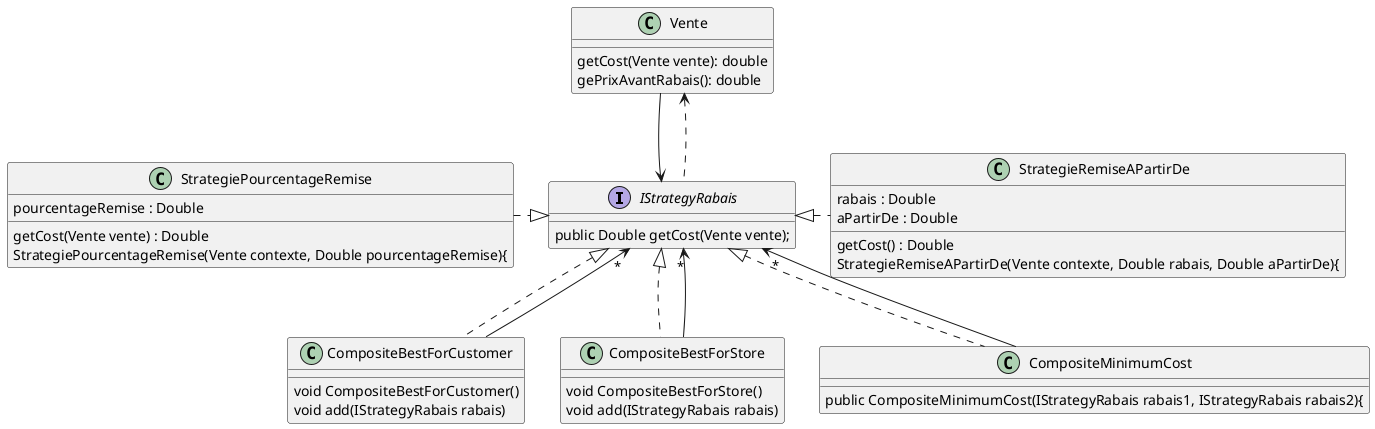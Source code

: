 @startuml Diagramme de classe
interface IStrategyRabais {
  public Double getCost(Vente vente);
}

class Vente {
  getCost(Vente vente): double
  gePrixAvantRabais(): double
}

class StrategiePourcentageRemise{
   pourcentageRemise : Double
   getCost(Vente vente) : Double
    StrategiePourcentageRemise(Vente contexte, Double pourcentageRemise){

}
class StrategieRemiseAPartirDe{
    rabais : Double
    aPartirDe : Double
    getCost() : Double
    StrategieRemiseAPartirDe(Vente contexte, Double rabais, Double aPartirDe){

}


class CompositeBestForCustomer implements IStrategyRabais {
  void CompositeBestForCustomer()
  void add(IStrategyRabais rabais)
}
class CompositeBestForStore implements IStrategyRabais {
  void CompositeBestForStore()
  void add(IStrategyRabais rabais)
}
class CompositeMinimumCost implements IStrategyRabais {
    public CompositeMinimumCost(IStrategyRabais rabais1, IStrategyRabais rabais2){

}

Vente -d-> IStrategyRabais
Vente <.d. IStrategyRabais
CompositeBestForCustomer --> "*" IStrategyRabais 
CompositeBestForStore --> "*" IStrategyRabais 
CompositeMinimumCost --> "*" IStrategyRabais 


IStrategyRabais <|.l. StrategiePourcentageRemise
IStrategyRabais <|.r. StrategieRemiseAPartirDe

@enduml